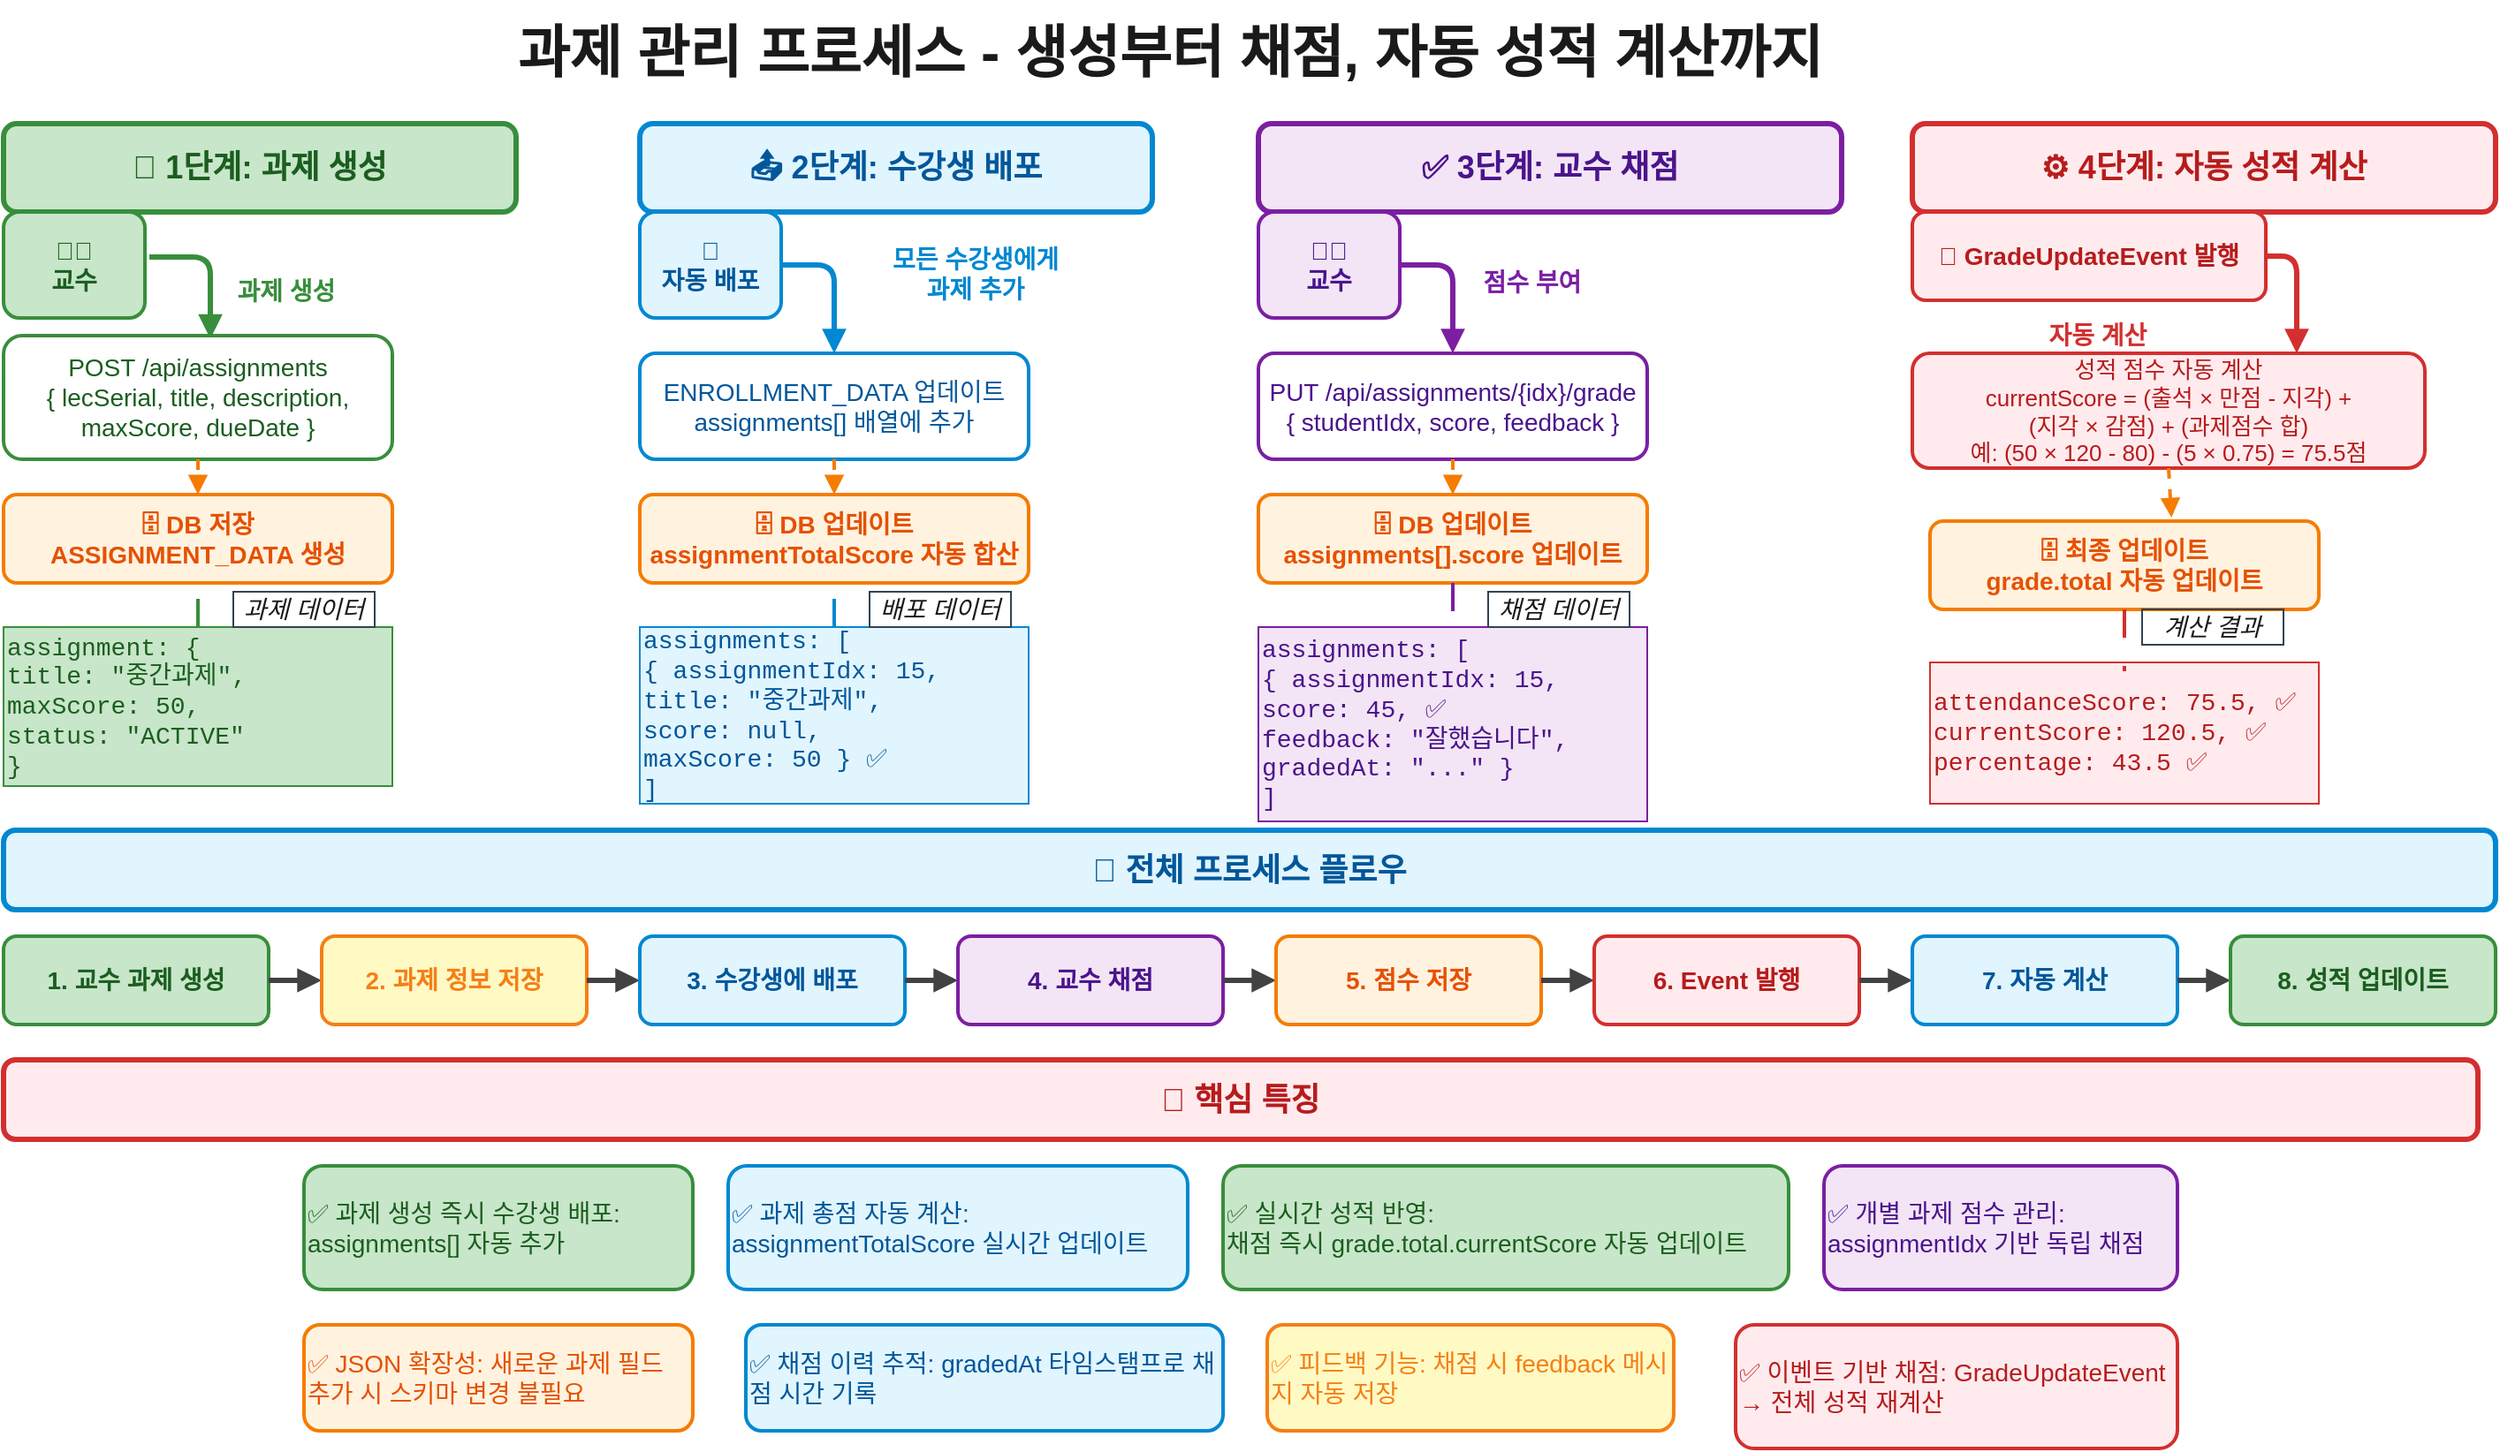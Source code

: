 <mxfile version="28.2.5">
  <diagram name="과제 관리 프로세스" id="assignment-process">
    <mxGraphModel dx="3957" dy="1110" grid="1" gridSize="10" guides="1" tooltips="1" connect="1" arrows="1" fold="1" page="1" pageScale="1" pageWidth="1920" pageHeight="1080" background="light-dark(#FFFFFF,#FFFFFF)" math="0" shadow="0">
      <root>
        <mxCell id="0" />
        <mxCell id="1" parent="0" />
        <mxCell id="title" value="과제 관리 프로세스 - 생성부터 채점, 자동 성적 계산까지" style="text;html=1;strokeColor=none;fillColor=none;align=center;verticalAlign=middle;whiteSpace=wrap;rounded=0;fontSize=32;fontStyle=1;fontColor=light-dark(#1A1A1A,#000000);" parent="1" vertex="1">
          <mxGeometry x="-1740" y="30" width="1040" height="60" as="geometry" />
        </mxCell>
        <mxCell id="section1" value="📝 1단계: 과제 생성" style="rounded=1;whiteSpace=wrap;html=1;fillColor=#C8E6C9;strokeColor=#388E3C;strokeWidth=3;fontSize=18;fontColor=#1B5E20;fontStyle=1;" parent="1" vertex="1">
          <mxGeometry x="-1880" y="100" width="290" height="50" as="geometry" />
        </mxCell>
        <mxCell id="professor1" value="👨‍🏫&#xa;교수" style="text;html=1;strokeColor=#388E3C;fillColor=#C8E6C9;align=center;verticalAlign=middle;whiteSpace=wrap;rounded=1;fontSize=14;fontColor=#1B5E20;fontStyle=1;strokeWidth=2;" parent="1" vertex="1">
          <mxGeometry x="-1880" y="150" width="80" height="60" as="geometry" />
        </mxCell>
        <mxCell id="arrow1" value="" style="endArrow=block;html=1;strokeWidth=3;strokeColor=#388E3C;endFill=1;fontSize=14;edgeStyle=orthogonalEdgeStyle;exitX=1.031;exitY=0.425;exitDx=0;exitDy=0;exitPerimeter=0;entryX=0.532;entryY=0.025;entryDx=0;entryDy=0;entryPerimeter=0;" parent="1" source="professor1" target="api1" edge="1">
          <mxGeometry width="50" height="50" relative="1" as="geometry">
            <mxPoint x="-1690" y="195" as="sourcePoint" />
            <mxPoint x="-1680" y="215" as="targetPoint" />
            <Array as="points">
              <mxPoint x="-1763" y="176" />
            </Array>
          </mxGeometry>
        </mxCell>
        <mxCell id="arrow1-label" value="과제 생성" style="text;html=1;strokeColor=none;fillColor=none;align=center;verticalAlign=middle;whiteSpace=wrap;rounded=0;fontSize=14;fontColor=#388E3C;fontStyle=1;" parent="1" vertex="1">
          <mxGeometry x="-1770" y="175" width="100" height="40" as="geometry" />
        </mxCell>
        <mxCell id="api1" value="POST /api/assignments&#xa;{ lecSerial, title, description,&#xa;  maxScore, dueDate }" style="rounded=1;whiteSpace=wrap;html=1;fillColor=#FFFFFF;strokeColor=#388E3C;strokeWidth=2;fontSize=14;fontColor=#1B5E20;align=center;" parent="1" vertex="1">
          <mxGeometry x="-1880" y="220" width="220" height="70" as="geometry" />
        </mxCell>
        <mxCell id="db1" value="🗄️ DB 저장&#xa;ASSIGNMENT_DATA 생성" style="rounded=1;whiteSpace=wrap;html=1;fillColor=#FFF3E0;strokeColor=#F57C00;strokeWidth=2;fontSize=14;fontColor=#E65100;fontStyle=1;align=center;" parent="1" vertex="1">
          <mxGeometry x="-1880" y="310" width="220" height="50" as="geometry" />
        </mxCell>
        <mxCell id="db1-arrow" value="" style="endArrow=block;html=1;strokeWidth=2;strokeColor=#F57C00;endFill=1;dashed=1;fontSize=14;entryX=0.5;entryY=0;entryDx=0;entryDy=0;exitX=0.5;exitY=1;exitDx=0;exitDy=0;edgeStyle=orthogonalEdgeStyle;" parent="1" source="api1" target="db1" edge="1">
          <mxGeometry width="50" height="50" relative="1" as="geometry">
            <mxPoint x="-1510" y="230" as="sourcePoint" />
            <mxPoint x="-1510" y="250" as="targetPoint" />
          </mxGeometry>
        </mxCell>
        <mxCell id="data1-box" value="assignment: {&#xa;  title: &quot;중간과제&quot;,&#xa;  maxScore: 50,&#xa;  status: &quot;ACTIVE&quot;&#xa;}" style="rounded=0;whiteSpace=wrap;html=1;fillColor=#C8E6C9;strokeColor=#388E3C;strokeWidth=1;fontSize=14;fontColor=#1B5E20;align=left;fontFamily=Courier New;" parent="1" vertex="1">
          <mxGeometry x="-1880" y="385" width="220" height="90" as="geometry" />
        </mxCell>
        <mxCell id="section2" value="📤 2단계: 수강생 배포" style="rounded=1;whiteSpace=wrap;html=1;fillColor=#E1F5FE;strokeColor=#0288D1;strokeWidth=3;fontSize=18;fontColor=#01579B;fontStyle=1;" parent="1" vertex="1">
          <mxGeometry x="-1520" y="100" width="290" height="50" as="geometry" />
        </mxCell>
        <mxCell id="auto-distribute" value="🔄&#xa;자동 배포" style="text;html=1;strokeColor=#0288D1;fillColor=#E1F5FE;align=center;verticalAlign=middle;whiteSpace=wrap;rounded=1;fontSize=14;fontColor=#01579B;fontStyle=1;strokeWidth=2;" parent="1" vertex="1">
          <mxGeometry x="-1520" y="150" width="80" height="60" as="geometry" />
        </mxCell>
        <mxCell id="arrow3" value="" style="endArrow=block;html=1;strokeWidth=3;strokeColor=#0288D1;endFill=1;entryX=0.5;entryY=0;entryDx=0;entryDy=0;exitX=1;exitY=0.5;exitDx=0;exitDy=0;edgeStyle=orthogonalEdgeStyle;" parent="1" source="auto-distribute" target="api2" edge="1">
          <mxGeometry width="50" height="50" relative="1" as="geometry">
            <mxPoint x="-1430" y="200" as="sourcePoint" />
            <mxPoint x="-1330" y="200" as="targetPoint" />
          </mxGeometry>
        </mxCell>
        <mxCell id="arrow3-label" value="모든 수강생에게&#xa;과제 추가" style="text;html=1;strokeColor=none;fillColor=none;align=center;verticalAlign=middle;whiteSpace=wrap;rounded=0;fontSize=14;fontColor=#0288D1;fontStyle=1;" parent="1" vertex="1">
          <mxGeometry x="-1390" y="170" width="120" height="30" as="geometry" />
        </mxCell>
        <mxCell id="api2" value="ENROLLMENT_DATA 업데이트&#xa;assignments[] 배열에 추가" style="rounded=1;whiteSpace=wrap;html=1;fillColor=#FFFFFF;strokeColor=#0288D1;strokeWidth=2;fontSize=14;fontColor=#01579B;align=center;" parent="1" vertex="1">
          <mxGeometry x="-1520" y="230" width="220" height="60" as="geometry" />
        </mxCell>
        <mxCell id="db2" value="🗄️ DB 업데이트&#xa;assignmentTotalScore 자동 합산" style="rounded=1;whiteSpace=wrap;html=1;fillColor=#FFF3E0;strokeColor=#F57C00;strokeWidth=2;fontSize=14;fontColor=#E65100;fontStyle=1;align=center;" parent="1" vertex="1">
          <mxGeometry x="-1520" y="310" width="220" height="50" as="geometry" />
        </mxCell>
        <mxCell id="db2-arrow" value="" style="endArrow=block;html=1;strokeWidth=2;strokeColor=#F57C00;endFill=1;dashed=1;fontSize=14;entryX=0.5;entryY=0;entryDx=0;entryDy=0;exitX=0.5;exitY=1;exitDx=0;exitDy=0;" parent="1" source="api2" target="db2" edge="1">
          <mxGeometry width="50" height="50" relative="1" as="geometry">
            <mxPoint x="-1150" y="235" as="sourcePoint" />
            <mxPoint x="-1150" y="255" as="targetPoint" />
          </mxGeometry>
        </mxCell>
        <mxCell id="data2-box" value="assignments: [&#xa;  { assignmentIdx: 15,&#xa;    title: &quot;중간과제&quot;,&#xa;    score: null,&#xa;    maxScore: 50 } ✅&#xa;]" style="rounded=0;whiteSpace=wrap;html=1;fillColor=#E1F5FE;strokeColor=#0288D1;strokeWidth=1;fontSize=14;fontColor=#01579B;align=left;fontFamily=Courier New;" parent="1" vertex="1">
          <mxGeometry x="-1520" y="385" width="220" height="100" as="geometry" />
        </mxCell>
        <mxCell id="section3" value="✅ 3단계: 교수 채점" style="rounded=1;whiteSpace=wrap;html=1;fillColor=#F3E5F5;strokeColor=#7B1FA2;strokeWidth=3;fontSize=18;fontColor=#4A148C;fontStyle=1;" parent="1" vertex="1">
          <mxGeometry x="-1170" y="100" width="330" height="50" as="geometry" />
        </mxCell>
        <mxCell id="professor2" value="👨‍🏫&#xa;교수" style="text;html=1;strokeColor=#7B1FA2;fillColor=#F3E5F5;align=center;verticalAlign=middle;whiteSpace=wrap;rounded=1;fontSize=14;fontColor=#4A148C;fontStyle=1;strokeWidth=2;" parent="1" vertex="1">
          <mxGeometry x="-1170" y="150" width="80" height="60" as="geometry" />
        </mxCell>
        <mxCell id="arrow5" value="" style="endArrow=block;html=1;strokeWidth=3;strokeColor=#7B1FA2;endFill=1;fontSize=14;exitX=1;exitY=0.5;exitDx=0;exitDy=0;entryX=0.5;entryY=0;entryDx=0;entryDy=0;edgeStyle=orthogonalEdgeStyle;" parent="1" source="professor2" target="api3" edge="1">
          <mxGeometry width="50" height="50" relative="1" as="geometry">
            <mxPoint x="-790" y="175" as="sourcePoint" />
            <mxPoint x="-840" y="240" as="targetPoint" />
          </mxGeometry>
        </mxCell>
        <mxCell id="arrow5-label" value="점수 부여" style="text;html=1;strokeColor=none;fillColor=none;align=center;verticalAlign=middle;whiteSpace=wrap;rounded=0;fontSize=14;fontColor=#7B1FA2;fontStyle=1;" parent="1" vertex="1">
          <mxGeometry x="-1050" y="175" width="70" height="30" as="geometry" />
        </mxCell>
        <mxCell id="api3" value="PUT /api/assignments/{idx}/grade&#xa;{ studentIdx, score, feedback }" style="rounded=1;whiteSpace=wrap;html=1;fillColor=#FFFFFF;strokeColor=#7B1FA2;strokeWidth=2;fontSize=14;fontColor=#4A148C;align=center;" parent="1" vertex="1">
          <mxGeometry x="-1170" y="230" width="220" height="60" as="geometry" />
        </mxCell>
        <mxCell id="db3" value="🗄️ DB 업데이트&#xa;assignments[].score 업데이트" style="rounded=1;whiteSpace=wrap;html=1;fillColor=#FFF3E0;strokeColor=#F57C00;strokeWidth=2;fontSize=14;fontColor=#E65100;fontStyle=1;align=center;" parent="1" vertex="1">
          <mxGeometry x="-1170" y="310" width="220" height="50" as="geometry" />
        </mxCell>
        <mxCell id="db3-arrow" value="" style="endArrow=block;html=1;strokeWidth=2;strokeColor=#F57C00;endFill=1;dashed=1;fontSize=14;entryX=0.5;entryY=0;entryDx=0;entryDy=0;exitX=0.5;exitY=1;exitDx=0;exitDy=0;" parent="1" source="api3" target="db3" edge="1">
          <mxGeometry width="50" height="50" relative="1" as="geometry">
            <mxPoint x="-810" y="235" as="sourcePoint" />
            <mxPoint x="-810" y="255" as="targetPoint" />
          </mxGeometry>
        </mxCell>
        <mxCell id="data3-box" value="assignments: [&#xa;  { assignmentIdx: 15,&#xa;    score: 45, ✅&#xa;    feedback: &quot;잘했습니다&quot;,&#xa;    gradedAt: &quot;...&quot; }&#xa;]" style="rounded=0;whiteSpace=wrap;html=1;fillColor=#F3E5F5;strokeColor=#7B1FA2;strokeWidth=1;fontSize=14;fontColor=#4A148C;align=left;fontFamily=Courier New;" parent="1" vertex="1">
          <mxGeometry x="-1170" y="385" width="220" height="110" as="geometry" />
        </mxCell>
        <mxCell id="section4" value="⚙️ 4단계: 자동 성적 계산" style="rounded=1;whiteSpace=wrap;html=1;fillColor=#FFEBEE;strokeColor=#D32F2F;strokeWidth=3;fontSize=18;fontColor=#B71C1C;fontStyle=1;" parent="1" vertex="1">
          <mxGeometry x="-800" y="100" width="330" height="50" as="geometry" />
        </mxCell>
        <mxCell id="event-box" value="🔔 GradeUpdateEvent 발행" style="rounded=1;whiteSpace=wrap;html=1;fillColor=#FFEBEE;strokeColor=#D32F2F;strokeWidth=2;fontSize=14;fontColor=#B71C1C;fontStyle=1;align=center;" parent="1" vertex="1">
          <mxGeometry x="-800" y="150" width="200" height="50" as="geometry" />
        </mxCell>
        <mxCell id="arrow7" value="" style="endArrow=block;html=1;strokeWidth=3;strokeColor=#D32F2F;endFill=1;fontSize=14;exitX=1;exitY=0.5;exitDx=0;exitDy=0;entryX=0.75;entryY=0;entryDx=0;entryDy=0;edgeStyle=orthogonalEdgeStyle;" parent="1" source="event-box" target="calc-box" edge="1">
          <mxGeometry width="50" height="50" relative="1" as="geometry">
            <mxPoint x="-520" y="200" as="sourcePoint" />
            <mxPoint x="-700" y="240" as="targetPoint" />
            <Array as="points">
              <mxPoint x="-582" y="175" />
            </Array>
          </mxGeometry>
        </mxCell>
        <mxCell id="arrow7-label" value="자동 계산" style="text;html=1;strokeColor=none;fillColor=none;align=center;verticalAlign=middle;whiteSpace=wrap;rounded=0;fontSize=14;fontColor=#D32F2F;fontStyle=1;" parent="1" vertex="1">
          <mxGeometry x="-730" y="205" width="70" height="30" as="geometry" />
        </mxCell>
        <mxCell id="calc-box" value="성적 점수 자동 계산&#xa;currentScore = (출석 × 만점 - 지각) +&#xa;(지각 × 감점) + (과제점수 합)&#xa;예: (50 × 120 - 80) - (5 × 0.75) = 75.5점" style="rounded=1;whiteSpace=wrap;html=1;fillColor=#FFEBEE;strokeColor=#D32F2F;strokeWidth=2;fontSize=13;fontColor=#B71C1C;align=center;" parent="1" vertex="1">
          <mxGeometry x="-800" y="230" width="290" height="65" as="geometry" />
        </mxCell>
        <mxCell id="db4" value="🗄️ 최종 업데이트&#xa;grade.total 자동 업데이트" style="rounded=1;whiteSpace=wrap;html=1;fillColor=#FFF3E0;strokeColor=#F57C00;strokeWidth=2;fontSize=14;fontColor=#E65100;fontStyle=1;align=center;" parent="1" vertex="1">
          <mxGeometry x="-790" y="325" width="220" height="50" as="geometry" />
        </mxCell>
        <mxCell id="db4-arrow" value="" style="endArrow=block;html=1;strokeWidth=2;strokeColor=#F57C00;endFill=1;dashed=1;fontSize=14;entryX=0.621;entryY=-0.04;entryDx=0;entryDy=0;entryPerimeter=0;exitX=0.5;exitY=1;exitDx=0;exitDy=0;" parent="1" source="calc-box" target="db4" edge="1">
          <mxGeometry width="50" height="50" relative="1" as="geometry">
            <mxPoint x="-450" y="245" as="sourcePoint" />
            <mxPoint x="-450" y="265" as="targetPoint" />
          </mxGeometry>
        </mxCell>
        <mxCell id="data4-box" value="attendanceScore: 75.5, ✅&#xa;currentScore: 120.5, ✅&#xa;percentage: 43.5 ✅" style="rounded=0;whiteSpace=wrap;html=1;fillColor=#FFEBEE;strokeColor=#D32F2F;strokeWidth=1;fontSize=14;fontColor=#B71C1C;align=left;fontFamily=Courier New;" parent="1" vertex="1">
          <mxGeometry x="-790" y="405" width="220" height="80" as="geometry" />
        </mxCell>
        <mxCell id="process-title" value="🔄 전체 프로세스 플로우" style="rounded=1;whiteSpace=wrap;html=1;fillColor=#E1F5FE;strokeColor=#0288D1;strokeWidth=3;fontSize=18;fontColor=#01579B;fontStyle=1;" parent="1" vertex="1">
          <mxGeometry x="-1880" y="500" width="1410" height="45" as="geometry" />
        </mxCell>
        <mxCell id="flow1" value="1. 교수 과제 생성" style="rounded=1;whiteSpace=wrap;html=1;fillColor=#C8E6C9;strokeColor=#388E3C;strokeWidth=2;fontSize=14;fontColor=#1B5E20;fontStyle=1;" parent="1" vertex="1">
          <mxGeometry x="-1880" y="560" width="150" height="50" as="geometry" />
        </mxCell>
        <mxCell id="flow-arrow1" value="" style="endArrow=block;html=1;strokeWidth=3;strokeColor=light-dark(#424242,#0000CC);endFill=1;exitX=1;exitY=0.5;exitDx=0;exitDy=0;entryX=0;entryY=0.5;entryDx=0;entryDy=0;fontSize=14;" parent="1" source="flow1" target="flow2" edge="1">
          <mxGeometry width="50" height="50" relative="1" as="geometry">
            <mxPoint x="-1620" y="585" as="sourcePoint" />
            <mxPoint x="-1550" y="585" as="targetPoint" />
          </mxGeometry>
        </mxCell>
        <mxCell id="flow2" value="2. 과제 정보 저장" style="rounded=1;whiteSpace=wrap;html=1;fillColor=#FFF9C4;strokeColor=#F57F17;strokeWidth=2;fontSize=14;fontColor=#F57F17;fontStyle=1;" parent="1" vertex="1">
          <mxGeometry x="-1700" y="560" width="150" height="50" as="geometry" />
        </mxCell>
        <mxCell id="flow-arrow2" value="" style="endArrow=block;html=1;strokeWidth=3;strokeColor=light-dark(#424242,#0000CC);endFill=1;exitX=1;exitY=0.5;exitDx=0;exitDy=0;entryX=0;entryY=0.5;entryDx=0;entryDy=0;fontSize=14;" parent="1" source="flow2" target="flow3" edge="1">
          <mxGeometry width="50" height="50" relative="1" as="geometry">
            <mxPoint x="-1440" y="585" as="sourcePoint" />
            <mxPoint x="-1370" y="585" as="targetPoint" />
          </mxGeometry>
        </mxCell>
        <mxCell id="flow3" value="3. 수강생에 배포" style="rounded=1;whiteSpace=wrap;html=1;fillColor=#E1F5FE;strokeColor=#0288D1;strokeWidth=2;fontSize=14;fontColor=#01579B;fontStyle=1;" parent="1" vertex="1">
          <mxGeometry x="-1520" y="560" width="150" height="50" as="geometry" />
        </mxCell>
        <mxCell id="flow-arrow3" value="" style="endArrow=block;html=1;strokeWidth=3;strokeColor=light-dark(#424242,#0000CC);endFill=1;exitX=1;exitY=0.5;exitDx=0;exitDy=0;entryX=0;entryY=0.5;entryDx=0;entryDy=0;fontSize=14;" parent="1" source="flow3" target="flow4" edge="1">
          <mxGeometry width="50" height="50" relative="1" as="geometry">
            <mxPoint x="-1260" y="585" as="sourcePoint" />
            <mxPoint x="-1190" y="585" as="targetPoint" />
          </mxGeometry>
        </mxCell>
        <mxCell id="flow4" value="4. 교수 채점" style="rounded=1;whiteSpace=wrap;html=1;fillColor=#F3E5F5;strokeColor=#7B1FA2;strokeWidth=2;fontSize=14;fontColor=#4A148C;fontStyle=1;" parent="1" vertex="1">
          <mxGeometry x="-1340" y="560" width="150" height="50" as="geometry" />
        </mxCell>
        <mxCell id="flow-arrow4" value="" style="endArrow=block;html=1;strokeWidth=3;strokeColor=light-dark(#424242,#0000CC);endFill=1;exitX=1;exitY=0.5;exitDx=0;exitDy=0;entryX=0;entryY=0.5;entryDx=0;entryDy=0;fontSize=14;" parent="1" source="flow4" target="flow5" edge="1">
          <mxGeometry width="50" height="50" relative="1" as="geometry">
            <mxPoint x="-1080" y="585" as="sourcePoint" />
            <mxPoint x="-1010" y="585" as="targetPoint" />
          </mxGeometry>
        </mxCell>
        <mxCell id="flow5" value="5. 점수 저장" style="rounded=1;whiteSpace=wrap;html=1;fillColor=#FFF3E0;strokeColor=#F57C00;strokeWidth=2;fontSize=14;fontColor=#E65100;fontStyle=1;" parent="1" vertex="1">
          <mxGeometry x="-1160" y="560" width="150" height="50" as="geometry" />
        </mxCell>
        <mxCell id="flow-arrow5" value="" style="endArrow=block;html=1;strokeWidth=3;strokeColor=light-dark(#424242,#0000CC);endFill=1;exitX=1;exitY=0.5;exitDx=0;exitDy=0;entryX=0;entryY=0.5;entryDx=0;entryDy=0;fontSize=14;" parent="1" source="flow5" target="flow6" edge="1">
          <mxGeometry width="50" height="50" relative="1" as="geometry">
            <mxPoint x="-900" y="585" as="sourcePoint" />
            <mxPoint x="-830" y="585" as="targetPoint" />
          </mxGeometry>
        </mxCell>
        <mxCell id="flow6" value="6. Event 발행" style="rounded=1;whiteSpace=wrap;html=1;fillColor=#FFEBEE;strokeColor=#D32F2F;strokeWidth=2;fontSize=14;fontColor=#B71C1C;fontStyle=1;" parent="1" vertex="1">
          <mxGeometry x="-980" y="560" width="150" height="50" as="geometry" />
        </mxCell>
        <mxCell id="flow-arrow6" value="" style="endArrow=block;html=1;strokeWidth=3;strokeColor=light-dark(#424242,#0000CC);endFill=1;exitX=1;exitY=0.5;exitDx=0;exitDy=0;entryX=0;entryY=0.5;entryDx=0;entryDy=0;fontSize=14;" parent="1" source="flow6" target="flow7" edge="1">
          <mxGeometry width="50" height="50" relative="1" as="geometry">
            <mxPoint x="-795" y="715" as="sourcePoint" />
            <mxPoint x="-725" y="715" as="targetPoint" />
          </mxGeometry>
        </mxCell>
        <mxCell id="flow7" value="7. 자동 계산" style="rounded=1;whiteSpace=wrap;html=1;fillColor=#E1F5FE;strokeColor=#0288D1;strokeWidth=2;fontSize=14;fontColor=#01579B;fontStyle=1;" parent="1" vertex="1">
          <mxGeometry x="-800" y="560" width="150" height="50" as="geometry" />
        </mxCell>
        <mxCell id="flow-arrow7" value="" style="endArrow=block;html=1;strokeWidth=3;strokeColor=light-dark(#424242,#0000CC);endFill=1;entryX=0;entryY=0.5;entryDx=0;entryDy=0;exitX=1;exitY=0.5;exitDx=0;exitDy=0;fontSize=14;" parent="1" source="flow7" target="flow8" edge="1">
          <mxGeometry width="50" height="50" relative="1" as="geometry">
            <mxPoint x="-575" y="715" as="sourcePoint" />
            <mxPoint x="-505" y="715" as="targetPoint" />
          </mxGeometry>
        </mxCell>
        <mxCell id="flow8" value="8. 성적 업데이트" style="rounded=1;whiteSpace=wrap;html=1;fillColor=#C8E6C9;strokeColor=#388E3C;strokeWidth=2;fontSize=14;fontColor=#1B5E20;fontStyle=1;" parent="1" vertex="1">
          <mxGeometry x="-620" y="560" width="150" height="50" as="geometry" />
        </mxCell>
        <mxCell id="features-title" value="🎯 핵심 특징" style="rounded=1;whiteSpace=wrap;html=1;fillColor=#FFEBEE;strokeColor=#D32F2F;strokeWidth=3;fontSize=18;fontColor=#B71C1C;fontStyle=1;" parent="1" vertex="1">
          <mxGeometry x="-1880" y="630" width="1400" height="45" as="geometry" />
        </mxCell>
        <mxCell id="feature1" value="✅ 과제 생성 즉시 수강생 배포: assignments[] 자동 추가" style="rounded=1;whiteSpace=wrap;html=1;fillColor=#C8E6C9;strokeColor=#388E3C;strokeWidth=2;fontSize=14;fontColor=#1B5E20;align=left;" parent="1" vertex="1">
          <mxGeometry x="-1710" y="690" width="220" height="70" as="geometry" />
        </mxCell>
        <mxCell id="feature2" value="✅ 과제 총점 자동 계산: assignmentTotalScore 실시간 업데이트" style="rounded=1;whiteSpace=wrap;html=1;fillColor=#E1F5FE;strokeColor=#0288D1;strokeWidth=2;fontSize=14;fontColor=#01579B;align=left;" parent="1" vertex="1">
          <mxGeometry x="-1470" y="690" width="260" height="70" as="geometry" />
        </mxCell>
        <mxCell id="feature3" value="✅ 이벤트 기반 채점: GradeUpdateEvent → 전체 성적 재계산" style="rounded=1;whiteSpace=wrap;html=1;fillColor=#FFEBEE;strokeColor=#D32F2F;strokeWidth=2;fontSize=14;fontColor=#B71C1C;align=left;" parent="1" vertex="1">
          <mxGeometry x="-900" y="780" width="250" height="70" as="geometry" />
        </mxCell>
        <mxCell id="feature4" value="✅ 실시간 성적 반영:&amp;nbsp;&lt;div&gt;채점 즉시 grade.total.currentScore 자동 업데이트&lt;/div&gt;" style="rounded=1;whiteSpace=wrap;html=1;fillColor=#C8E6C9;strokeColor=#388E3C;strokeWidth=2;fontSize=14;fontColor=#1B5E20;align=left;" parent="1" vertex="1">
          <mxGeometry x="-1190" y="690" width="320" height="70" as="geometry" />
        </mxCell>
        <mxCell id="feature5" value="✅ 개별 과제 점수 관리: assignmentIdx 기반 독립 채점" style="rounded=1;whiteSpace=wrap;html=1;fillColor=#F3E5F5;strokeColor=#7B1FA2;strokeWidth=2;fontSize=14;fontColor=#4A148C;align=left;" parent="1" vertex="1">
          <mxGeometry x="-850" y="690" width="200" height="70" as="geometry" />
        </mxCell>
        <mxCell id="feature6" value="✅ 피드백 기능: 채점 시 feedback 메시지 자동 저장" style="rounded=1;whiteSpace=wrap;html=1;fillColor=#FFF9C4;strokeColor=#F57F17;strokeWidth=2;fontSize=14;fontColor=#F57F17;align=left;" parent="1" vertex="1">
          <mxGeometry x="-1165" y="780" width="230" height="60" as="geometry" />
        </mxCell>
        <mxCell id="feature7" value="✅ 채점 이력 추적: gradedAt 타임스탬프로 채점 시간 기록" style="rounded=1;whiteSpace=wrap;html=1;fillColor=#E1F5FE;strokeColor=#0288D1;strokeWidth=2;fontSize=14;fontColor=#01579B;align=left;" parent="1" vertex="1">
          <mxGeometry x="-1460" y="780" width="270" height="60" as="geometry" />
        </mxCell>
        <mxCell id="feature8" value="✅ JSON 확장성: 새로운 과제 필드 추가 시 스키마 변경 불필요" style="rounded=1;whiteSpace=wrap;html=1;fillColor=#FFF3E0;strokeColor=#F57C00;strokeWidth=2;fontSize=14;fontColor=#E65100;align=left;" parent="1" vertex="1">
          <mxGeometry x="-1710" y="780" width="220" height="60" as="geometry" />
        </mxCell>
        <mxCell id="connect1" value="" style="endArrow=none;html=1;strokeWidth=2;strokeColor=#388E3C;dashed=1;dashPattern=8 8;entryX=0.5;entryY=1;entryDx=0;entryDy=0;fontSize=14;exitX=0.5;exitY=0;exitDx=0;exitDy=0;fontColor=light-dark(default, #fb7b35);" parent="1" source="data1-box" target="db1" edge="1">
          <mxGeometry width="50" height="50" relative="1" as="geometry">
            <mxPoint x="-1490" y="360" as="sourcePoint" />
            <mxPoint x="-1695" y="300" as="targetPoint" />
          </mxGeometry>
        </mxCell>
        <mxCell id="connect2" value="" style="endArrow=none;html=1;strokeWidth=2;strokeColor=#0288D1;dashed=1;dashPattern=8 8;entryX=0.5;entryY=1;entryDx=0;entryDy=0;fontSize=14;fontColor=light-dark(default, #fb7b35);" parent="1" target="db2" edge="1">
          <mxGeometry width="50" height="50" relative="1" as="geometry">
            <mxPoint x="-1410" y="385" as="sourcePoint" />
            <mxPoint x="-1350" y="330" as="targetPoint" />
          </mxGeometry>
        </mxCell>
        <mxCell id="connect3" value="" style="endArrow=none;html=1;strokeWidth=2;strokeColor=#7B1FA2;dashed=1;dashPattern=8 8;exitX=0.5;exitY=1;exitDx=0;exitDy=0;fontSize=14;fontColor=light-dark(default, #fb7b35);" parent="1" source="db3" edge="1">
          <mxGeometry width="50" height="50" relative="1" as="geometry">
            <mxPoint x="-1050" y="320" as="sourcePoint" />
            <mxPoint x="-1060" y="385" as="targetPoint" />
          </mxGeometry>
        </mxCell>
        <mxCell id="connect4" value="" style="endArrow=none;html=1;strokeWidth=2;strokeColor=#D32F2F;dashed=1;dashPattern=8 8;exitX=0.5;exitY=1;exitDx=0;exitDy=0;fontSize=14;fontColor=light-dark(default, #fb7b35);" parent="1" source="db4" edge="1">
          <mxGeometry width="50" height="50" relative="1" as="geometry">
            <mxPoint x="-690" y="370" as="sourcePoint" />
            <mxPoint x="-680" y="410" as="targetPoint" />
          </mxGeometry>
        </mxCell>
        <mxCell id="label1" value="과제 데이터" style="text;html=1;strokeColor=#314354;fillColor=none;align=center;verticalAlign=middle;whiteSpace=wrap;rounded=0;fontSize=14;fontColor=light-dark(#1A1A1A,#000000);fontStyle=2;labelBackgroundColor=none;" parent="1" vertex="1">
          <mxGeometry x="-1750" y="365" width="80" height="20" as="geometry" />
        </mxCell>
        <mxCell id="label2" value="배포 데이터" style="text;html=1;strokeColor=#314354;fillColor=none;align=center;verticalAlign=middle;whiteSpace=wrap;rounded=0;fontSize=14;fontColor=light-dark(#1A1A1A,#000000);fontStyle=2;labelBackgroundColor=none;" parent="1" vertex="1">
          <mxGeometry x="-1390" y="365" width="80" height="20" as="geometry" />
        </mxCell>
        <mxCell id="label3" value="채점 데이터" style="text;html=1;strokeColor=#314354;fillColor=none;align=center;verticalAlign=middle;whiteSpace=wrap;rounded=0;fontSize=14;fontColor=light-dark(#1A1A1A,#000000);fontStyle=2;labelBackgroundColor=none;" parent="1" vertex="1">
          <mxGeometry x="-1040" y="365" width="80" height="20" as="geometry" />
        </mxCell>
        <mxCell id="label4" value="&lt;font&gt;계산 결과&lt;/font&gt;" style="text;html=1;strokeColor=#314354;fillColor=none;align=center;verticalAlign=middle;whiteSpace=wrap;rounded=0;fontSize=14;fontColor=light-dark(#1A1A1A,#000000);fontStyle=2;labelBackgroundColor=none;" parent="1" vertex="1">
          <mxGeometry x="-670" y="375" width="80" height="20" as="geometry" />
        </mxCell>
      </root>
    </mxGraphModel>
  </diagram>
</mxfile>
